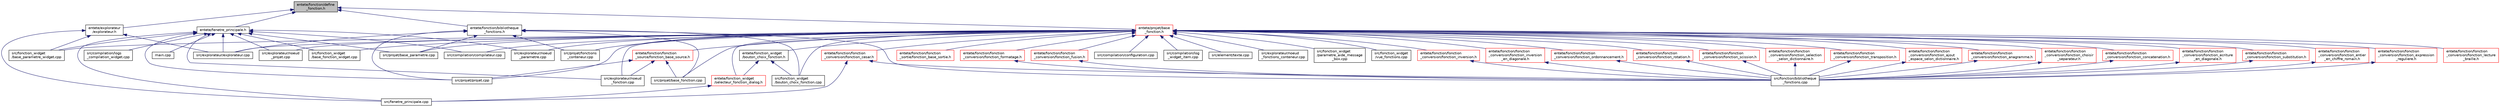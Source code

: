 digraph "entete/fonction/define_fonction.h"
{
  edge [fontname="Helvetica",fontsize="10",labelfontname="Helvetica",labelfontsize="10"];
  node [fontname="Helvetica",fontsize="10",shape=record];
  Node1 [label="entete/fonction/define\l_fonction.h",height=0.2,width=0.4,color="black", fillcolor="grey75", style="filled", fontcolor="black"];
  Node1 -> Node2 [dir="back",color="midnightblue",fontsize="10",style="solid",fontname="Helvetica"];
  Node2 [label="entete/explorateur\l/explorateur.h",height=0.2,width=0.4,color="black", fillcolor="white", style="filled",URL="$explorateur_8h.html",tooltip="Fichier de déclaration de la classe explorateur. "];
  Node2 -> Node3 [dir="back",color="midnightblue",fontsize="10",style="solid",fontname="Helvetica"];
  Node3 [label="src/explorateur/explorateur.cpp",height=0.2,width=0.4,color="black", fillcolor="white", style="filled",URL="$explorateur_8cpp.html",tooltip="Fichier d&#39;implémentation de la classe explorateur. "];
  Node2 -> Node4 [dir="back",color="midnightblue",fontsize="10",style="solid",fontname="Helvetica"];
  Node4 [label="src/fenetre_principale.cpp",height=0.2,width=0.4,color="black", fillcolor="white", style="filled",URL="$fenetre__principale_8cpp.html",tooltip="Fichier d&#39;implémentation de la classe fenetre_principale. "];
  Node2 -> Node5 [dir="back",color="midnightblue",fontsize="10",style="solid",fontname="Helvetica"];
  Node5 [label="src/fonction_widget\l/base_parametre_widget.cpp",height=0.2,width=0.4,color="black", fillcolor="white", style="filled",URL="$base__parametre__widget_8cpp.html",tooltip="Fichier d&#39;implémentation de la classe base_parametre_widget. "];
  Node1 -> Node6 [dir="back",color="midnightblue",fontsize="10",style="solid",fontname="Helvetica"];
  Node6 [label="entete/fenetre_principale.h",height=0.2,width=0.4,color="black", fillcolor="white", style="filled",URL="$fenetre__principale_8h.html",tooltip="Fichier de déclaration de la classe fenetre_principale. "];
  Node6 -> Node7 [dir="back",color="midnightblue",fontsize="10",style="solid",fontname="Helvetica"];
  Node7 [label="main.cpp",height=0.2,width=0.4,color="black", fillcolor="white", style="filled",URL="$main_8cpp.html",tooltip="Fichier principal de l&#39;application Emgine. "];
  Node6 -> Node8 [dir="back",color="midnightblue",fontsize="10",style="solid",fontname="Helvetica"];
  Node8 [label="src/compilation/compilateur.cpp",height=0.2,width=0.4,color="black", fillcolor="white", style="filled",URL="$compilateur_8cpp.html",tooltip="Fichier d&#39;implémentation de la classe compilateur. "];
  Node6 -> Node9 [dir="back",color="midnightblue",fontsize="10",style="solid",fontname="Helvetica"];
  Node9 [label="src/compilation/logs\l_compilation_widget.cpp",height=0.2,width=0.4,color="black", fillcolor="white", style="filled",URL="$logs__compilation__widget_8cpp.html",tooltip="Fichier d&#39;implémentation de la class logs_compilation_widget. "];
  Node6 -> Node3 [dir="back",color="midnightblue",fontsize="10",style="solid",fontname="Helvetica"];
  Node6 -> Node10 [dir="back",color="midnightblue",fontsize="10",style="solid",fontname="Helvetica"];
  Node10 [label="src/explorateur/noeud\l_fonction.cpp",height=0.2,width=0.4,color="black", fillcolor="white", style="filled",URL="$noeud__fonction_8cpp.html",tooltip="Fichier d&#39;implémentation de la classe noeud_fonction. "];
  Node6 -> Node11 [dir="back",color="midnightblue",fontsize="10",style="solid",fontname="Helvetica"];
  Node11 [label="src/explorateur/noeud\l_parametre.cpp",height=0.2,width=0.4,color="black", fillcolor="white", style="filled",URL="$noeud__parametre_8cpp.html",tooltip="Fichier d&#39;implémentation de la classe noeud_parametre. "];
  Node6 -> Node12 [dir="back",color="midnightblue",fontsize="10",style="solid",fontname="Helvetica"];
  Node12 [label="src/explorateur/noeud\l_projet.cpp",height=0.2,width=0.4,color="black", fillcolor="white", style="filled",URL="$noeud__projet_8cpp.html",tooltip="Fichier d&#39;implémentation de la classe noeud_projet. "];
  Node6 -> Node4 [dir="back",color="midnightblue",fontsize="10",style="solid",fontname="Helvetica"];
  Node6 -> Node13 [dir="back",color="midnightblue",fontsize="10",style="solid",fontname="Helvetica"];
  Node13 [label="src/fonction_widget\l/base_fonction_widget.cpp",height=0.2,width=0.4,color="black", fillcolor="white", style="filled",URL="$base__fonction__widget_8cpp.html",tooltip="Fichier d&#39;implémentation de la classe base_fonction_widget. "];
  Node6 -> Node5 [dir="back",color="midnightblue",fontsize="10",style="solid",fontname="Helvetica"];
  Node6 -> Node14 [dir="back",color="midnightblue",fontsize="10",style="solid",fontname="Helvetica"];
  Node14 [label="src/projet/base_parametre.cpp",height=0.2,width=0.4,color="black", fillcolor="white", style="filled",URL="$base__parametre_8cpp.html",tooltip="Fichier d&#39;implémentation de la classe base_parametre. "];
  Node6 -> Node15 [dir="back",color="midnightblue",fontsize="10",style="solid",fontname="Helvetica"];
  Node15 [label="src/projet/projet.cpp",height=0.2,width=0.4,color="black", fillcolor="white", style="filled",URL="$projet_8cpp.html",tooltip="Fichier d&#39;implémentation de la classe projet. "];
  Node1 -> Node16 [dir="back",color="midnightblue",fontsize="10",style="solid",fontname="Helvetica"];
  Node16 [label="entete/fonction/bibliotheque\l_fonctions.h",height=0.2,width=0.4,color="black", fillcolor="white", style="filled",URL="$bibliotheque__fonctions_8h.html",tooltip="Fichier de déclaration de la classe bibliotheque_fonctions. "];
  Node16 -> Node3 [dir="back",color="midnightblue",fontsize="10",style="solid",fontname="Helvetica"];
  Node16 -> Node17 [dir="back",color="midnightblue",fontsize="10",style="solid",fontname="Helvetica"];
  Node17 [label="src/fonction/bibliotheque\l_fonctions.cpp",height=0.2,width=0.4,color="black", fillcolor="white", style="filled",URL="$bibliotheque__fonctions_8cpp.html",tooltip="Fichier d&#39;implémentation de la classe bibliotheque_fonctions. "];
  Node16 -> Node18 [dir="back",color="midnightblue",fontsize="10",style="solid",fontname="Helvetica"];
  Node18 [label="src/fonction_widget\l/bouton_choix_fonction.cpp",height=0.2,width=0.4,color="black", fillcolor="white", style="filled",URL="$bouton__choix__fonction_8cpp.html",tooltip="Fichier d&#39;implémentation de la classe bouton_choix_fonction. "];
  Node16 -> Node19 [dir="back",color="midnightblue",fontsize="10",style="solid",fontname="Helvetica"];
  Node19 [label="src/projet/base_fonction.cpp",height=0.2,width=0.4,color="black", fillcolor="white", style="filled",URL="$base__fonction_8cpp.html",tooltip="Fichier d&#39;implémentation de la classe base_fonction. "];
  Node16 -> Node14 [dir="back",color="midnightblue",fontsize="10",style="solid",fontname="Helvetica"];
  Node16 -> Node20 [dir="back",color="midnightblue",fontsize="10",style="solid",fontname="Helvetica"];
  Node20 [label="src/projet/fonctions\l_conteneur.cpp",height=0.2,width=0.4,color="black", fillcolor="white", style="filled",URL="$fonctions__conteneur_8cpp.html",tooltip="Fichier d&#39;implémentation de la classe fonctions_conteneur. "];
  Node16 -> Node15 [dir="back",color="midnightblue",fontsize="10",style="solid",fontname="Helvetica"];
  Node1 -> Node21 [dir="back",color="midnightblue",fontsize="10",style="solid",fontname="Helvetica"];
  Node21 [label="entete/projet/base\l_fonction.h",height=0.2,width=0.4,color="red", fillcolor="white", style="filled",URL="$base__fonction_8h.html",tooltip="Déclaration de la classe base_fonction. "];
  Node21 -> Node22 [dir="back",color="midnightblue",fontsize="10",style="solid",fontname="Helvetica"];
  Node22 [label="entete/fonction/fonction\l_conversion/fonction_ajout\l_espace_selon_dictionnaire.h",height=0.2,width=0.4,color="red", fillcolor="white", style="filled",URL="$fonction__ajout__espace__selon__dictionnaire_8h.html",tooltip="Fichier de déclaration de la classe fonction_ajout_espace_selon_dictionnaire. "];
  Node22 -> Node17 [dir="back",color="midnightblue",fontsize="10",style="solid",fontname="Helvetica"];
  Node21 -> Node24 [dir="back",color="midnightblue",fontsize="10",style="solid",fontname="Helvetica"];
  Node24 [label="entete/fonction/fonction\l_conversion/fonction_anagramme.h",height=0.2,width=0.4,color="red", fillcolor="white", style="filled",URL="$fonction__anagramme_8h.html",tooltip="Fichier de déclaration de la classe fonction_anagramme. "];
  Node24 -> Node17 [dir="back",color="midnightblue",fontsize="10",style="solid",fontname="Helvetica"];
  Node21 -> Node26 [dir="back",color="midnightblue",fontsize="10",style="solid",fontname="Helvetica"];
  Node26 [label="entete/fonction/fonction\l_conversion/fonction_cesar.h",height=0.2,width=0.4,color="red", fillcolor="white", style="filled",URL="$fonction__cesar_8h.html",tooltip="Fichier de déclaration de la classe fonction_cesar. "];
  Node26 -> Node4 [dir="back",color="midnightblue",fontsize="10",style="solid",fontname="Helvetica"];
  Node26 -> Node17 [dir="back",color="midnightblue",fontsize="10",style="solid",fontname="Helvetica"];
  Node21 -> Node28 [dir="back",color="midnightblue",fontsize="10",style="solid",fontname="Helvetica"];
  Node28 [label="entete/fonction/fonction\l_conversion/fonction_choisir\l_separateur.h",height=0.2,width=0.4,color="red", fillcolor="white", style="filled",URL="$fonction__choisir__separateur_8h.html",tooltip="Fichier de déclaration de la classe fonction_choisir_separateur. "];
  Node28 -> Node17 [dir="back",color="midnightblue",fontsize="10",style="solid",fontname="Helvetica"];
  Node21 -> Node30 [dir="back",color="midnightblue",fontsize="10",style="solid",fontname="Helvetica"];
  Node30 [label="entete/fonction/fonction\l_conversion/fonction_concatenation.h",height=0.2,width=0.4,color="red", fillcolor="white", style="filled",URL="$fonction__concatenation_8h.html",tooltip="Fichier de déclaration de la classe fonction_concatenation. "];
  Node30 -> Node17 [dir="back",color="midnightblue",fontsize="10",style="solid",fontname="Helvetica"];
  Node21 -> Node32 [dir="back",color="midnightblue",fontsize="10",style="solid",fontname="Helvetica"];
  Node32 [label="entete/fonction/fonction\l_conversion/fonction_ecriture\l_en_diagonale.h",height=0.2,width=0.4,color="red", fillcolor="white", style="filled",URL="$fonction__ecriture__en__diagonale_8h.html",tooltip="Fichier de déclaration de la classe fonction_ecriture_en_diagonale. "];
  Node32 -> Node17 [dir="back",color="midnightblue",fontsize="10",style="solid",fontname="Helvetica"];
  Node21 -> Node34 [dir="back",color="midnightblue",fontsize="10",style="solid",fontname="Helvetica"];
  Node34 [label="entete/fonction/fonction\l_conversion/fonction_substitution.h",height=0.2,width=0.4,color="red", fillcolor="white", style="filled",URL="$fonction__substitution_8h.html",tooltip="Fichier de déclaration de la classe fonction_substitution. "];
  Node34 -> Node17 [dir="back",color="midnightblue",fontsize="10",style="solid",fontname="Helvetica"];
  Node21 -> Node40 [dir="back",color="midnightblue",fontsize="10",style="solid",fontname="Helvetica"];
  Node40 [label="entete/fonction/fonction\l_conversion/fonction_entier\l_en_chiffre_romain.h",height=0.2,width=0.4,color="red", fillcolor="white", style="filled",URL="$fonction__entier__en__chiffre__romain_8h.html",tooltip="Fichier de déclaration de la classe fonction_entier_en_chiffre_romain. "];
  Node40 -> Node17 [dir="back",color="midnightblue",fontsize="10",style="solid",fontname="Helvetica"];
  Node21 -> Node42 [dir="back",color="midnightblue",fontsize="10",style="solid",fontname="Helvetica"];
  Node42 [label="entete/fonction/fonction\l_conversion/fonction_expression\l_reguliere.h",height=0.2,width=0.4,color="red", fillcolor="white", style="filled",URL="$fonction__expression__reguliere_8h.html",tooltip="Fichier de déclaration de la classe fonction_expression_reguliere. "];
  Node42 -> Node17 [dir="back",color="midnightblue",fontsize="10",style="solid",fontname="Helvetica"];
  Node21 -> Node44 [dir="back",color="midnightblue",fontsize="10",style="solid",fontname="Helvetica"];
  Node44 [label="entete/fonction/fonction\l_conversion/fonction_formatage.h",height=0.2,width=0.4,color="red", fillcolor="white", style="filled",URL="$fonction__formatage_8h.html",tooltip="Fichier de déclaration de la classe fonction_formatage. "];
  Node44 -> Node17 [dir="back",color="midnightblue",fontsize="10",style="solid",fontname="Helvetica"];
  Node21 -> Node46 [dir="back",color="midnightblue",fontsize="10",style="solid",fontname="Helvetica"];
  Node46 [label="entete/fonction/fonction\l_conversion/fonction_fusion.h",height=0.2,width=0.4,color="red", fillcolor="white", style="filled",URL="$fonction__fusion_8h.html",tooltip="Fichier de déclaration de la classe fonction_fusion. "];
  Node46 -> Node17 [dir="back",color="midnightblue",fontsize="10",style="solid",fontname="Helvetica"];
  Node21 -> Node48 [dir="back",color="midnightblue",fontsize="10",style="solid",fontname="Helvetica"];
  Node48 [label="entete/fonction/fonction\l_conversion/fonction_inversion.h",height=0.2,width=0.4,color="red", fillcolor="white", style="filled",URL="$fonction__inversion_8h.html",tooltip="Fichier de déclaration de la classe fonction_inversion. "];
  Node48 -> Node17 [dir="back",color="midnightblue",fontsize="10",style="solid",fontname="Helvetica"];
  Node21 -> Node50 [dir="back",color="midnightblue",fontsize="10",style="solid",fontname="Helvetica"];
  Node50 [label="entete/fonction/fonction\l_conversion/fonction_inversion\l_en_diagonale.h",height=0.2,width=0.4,color="red", fillcolor="white", style="filled",URL="$fonction__inversion__en__diagonale_8h.html",tooltip="Fichier de déclaration de la classe fonction_inversion_en_diagonale. "];
  Node50 -> Node17 [dir="back",color="midnightblue",fontsize="10",style="solid",fontname="Helvetica"];
  Node21 -> Node52 [dir="back",color="midnightblue",fontsize="10",style="solid",fontname="Helvetica"];
  Node52 [label="entete/fonction/fonction\l_conversion/fonction_lecture\l_braille.h",height=0.2,width=0.4,color="red", fillcolor="white", style="filled",URL="$fonction__lecture__braille_8h.html",tooltip="Fichier de déclaration de la classe fonction_lecture_braille. "];
  Node21 -> Node54 [dir="back",color="midnightblue",fontsize="10",style="solid",fontname="Helvetica"];
  Node54 [label="entete/fonction/fonction\l_conversion/fonction_ordonnancement.h",height=0.2,width=0.4,color="red", fillcolor="white", style="filled",URL="$fonction__ordonnancement_8h.html",tooltip="Fichier de déclaration de la classe fonction_ordonnancement. "];
  Node54 -> Node17 [dir="back",color="midnightblue",fontsize="10",style="solid",fontname="Helvetica"];
  Node21 -> Node56 [dir="back",color="midnightblue",fontsize="10",style="solid",fontname="Helvetica"];
  Node56 [label="entete/fonction/fonction\l_conversion/fonction_rotation.h",height=0.2,width=0.4,color="red", fillcolor="white", style="filled",URL="$fonction__rotation_8h.html",tooltip="Fichier de déclaration de la classe fonction_rotation. "];
  Node56 -> Node17 [dir="back",color="midnightblue",fontsize="10",style="solid",fontname="Helvetica"];
  Node21 -> Node58 [dir="back",color="midnightblue",fontsize="10",style="solid",fontname="Helvetica"];
  Node58 [label="entete/fonction/fonction\l_conversion/fonction_scission.h",height=0.2,width=0.4,color="red", fillcolor="white", style="filled",URL="$fonction__scission_8h.html",tooltip="Fichier de déclaration de la classe fonction_scission. "];
  Node58 -> Node17 [dir="back",color="midnightblue",fontsize="10",style="solid",fontname="Helvetica"];
  Node21 -> Node60 [dir="back",color="midnightblue",fontsize="10",style="solid",fontname="Helvetica"];
  Node60 [label="entete/fonction/fonction\l_conversion/fonction_selection\l_selon_dictionnaire.h",height=0.2,width=0.4,color="red", fillcolor="white", style="filled",URL="$fonction__selection__selon__dictionnaire_8h.html",tooltip="Fichier de déclaration de la classe fonction_selection_selon_dictionnaire. "];
  Node60 -> Node17 [dir="back",color="midnightblue",fontsize="10",style="solid",fontname="Helvetica"];
  Node21 -> Node62 [dir="back",color="midnightblue",fontsize="10",style="solid",fontname="Helvetica"];
  Node62 [label="entete/fonction/fonction\l_conversion/fonction_transposition.h",height=0.2,width=0.4,color="red", fillcolor="white", style="filled",URL="$fonction__transposition_8h.html",tooltip="Fichier de déclaration de la classe fonction_transposition. "];
  Node62 -> Node17 [dir="back",color="midnightblue",fontsize="10",style="solid",fontname="Helvetica"];
  Node21 -> Node64 [dir="back",color="midnightblue",fontsize="10",style="solid",fontname="Helvetica"];
  Node64 [label="entete/fonction/fonction\l_sortie/fonction_base_sortie.h",height=0.2,width=0.4,color="red", fillcolor="white", style="filled",URL="$fonction__base__sortie_8h.html",tooltip="Fichier de déclaration de la classe fonction_base_sortie. "];
  Node21 -> Node76 [dir="back",color="midnightblue",fontsize="10",style="solid",fontname="Helvetica"];
  Node76 [label="entete/fonction/fonction\l_source/fonction_base_source.h",height=0.2,width=0.4,color="red", fillcolor="white", style="filled",URL="$fonction__base__source_8h.html",tooltip="Fichier de déclaration de la classe fonction_base_source. "];
  Node76 -> Node10 [dir="back",color="midnightblue",fontsize="10",style="solid",fontname="Helvetica"];
  Node76 -> Node19 [dir="back",color="midnightblue",fontsize="10",style="solid",fontname="Helvetica"];
  Node76 -> Node15 [dir="back",color="midnightblue",fontsize="10",style="solid",fontname="Helvetica"];
  Node21 -> Node104 [dir="back",color="midnightblue",fontsize="10",style="solid",fontname="Helvetica"];
  Node104 [label="entete/fonction_widget\l/bouton_choix_fonction.h",height=0.2,width=0.4,color="black", fillcolor="white", style="filled",URL="$bouton__choix__fonction_8h.html",tooltip="Fichier d de la classe bouton_choix_fonction. "];
  Node104 -> Node105 [dir="back",color="midnightblue",fontsize="10",style="solid",fontname="Helvetica"];
  Node105 [label="entete/fonction_widget\l/selecteur_fonction_dialog.h",height=0.2,width=0.4,color="red", fillcolor="white", style="filled",URL="$selecteur__fonction__dialog_8h.html",tooltip="Fichier de déclaration de la classe selecteur_fonction_dialog. "];
  Node105 -> Node4 [dir="back",color="midnightblue",fontsize="10",style="solid",fontname="Helvetica"];
  Node104 -> Node18 [dir="back",color="midnightblue",fontsize="10",style="solid",fontname="Helvetica"];
  Node21 -> Node105 [dir="back",color="midnightblue",fontsize="10",style="solid",fontname="Helvetica"];
  Node21 -> Node8 [dir="back",color="midnightblue",fontsize="10",style="solid",fontname="Helvetica"];
  Node21 -> Node107 [dir="back",color="midnightblue",fontsize="10",style="solid",fontname="Helvetica"];
  Node107 [label="src/compilation/configuration.cpp",height=0.2,width=0.4,color="black", fillcolor="white", style="filled",URL="$configuration_8cpp.html",tooltip="Fichier d&#39;implémentation de la class configuration. "];
  Node21 -> Node108 [dir="back",color="midnightblue",fontsize="10",style="solid",fontname="Helvetica"];
  Node108 [label="src/compilation/log\l_widget_item.cpp",height=0.2,width=0.4,color="black", fillcolor="white", style="filled",URL="$log__widget__item_8cpp.html",tooltip="Fichier d&#39;implémentation de la classe log_widget_item. "];
  Node21 -> Node109 [dir="back",color="midnightblue",fontsize="10",style="solid",fontname="Helvetica"];
  Node109 [label="src/element/texte.cpp",height=0.2,width=0.4,color="black", fillcolor="white", style="filled",URL="$texte_8cpp.html",tooltip="Fichier d&#39;implémentation de la classe texte. "];
  Node21 -> Node3 [dir="back",color="midnightblue",fontsize="10",style="solid",fontname="Helvetica"];
  Node21 -> Node10 [dir="back",color="midnightblue",fontsize="10",style="solid",fontname="Helvetica"];
  Node21 -> Node110 [dir="back",color="midnightblue",fontsize="10",style="solid",fontname="Helvetica"];
  Node110 [label="src/explorateur/noeud\l_fonctions_conteneur.cpp",height=0.2,width=0.4,color="black", fillcolor="white", style="filled",URL="$noeud__fonctions__conteneur_8cpp.html",tooltip="Fichier d&#39;implémentation de la class noeud_fonctions_conteneur. "];
  Node21 -> Node11 [dir="back",color="midnightblue",fontsize="10",style="solid",fontname="Helvetica"];
  Node21 -> Node12 [dir="back",color="midnightblue",fontsize="10",style="solid",fontname="Helvetica"];
  Node21 -> Node13 [dir="back",color="midnightblue",fontsize="10",style="solid",fontname="Helvetica"];
  Node21 -> Node5 [dir="back",color="midnightblue",fontsize="10",style="solid",fontname="Helvetica"];
  Node21 -> Node18 [dir="back",color="midnightblue",fontsize="10",style="solid",fontname="Helvetica"];
  Node21 -> Node111 [dir="back",color="midnightblue",fontsize="10",style="solid",fontname="Helvetica"];
  Node111 [label="src/fonction_widget\l/parametre_aide_message\l_box.cpp",height=0.2,width=0.4,color="black", fillcolor="white", style="filled",URL="$parametre__aide__message__box_8cpp.html",tooltip="Fichier d&#39;implémentation de la classe parametre_aide_message_box. "];
  Node21 -> Node112 [dir="back",color="midnightblue",fontsize="10",style="solid",fontname="Helvetica"];
  Node112 [label="src/fonction_widget\l/vue_fonctions.cpp",height=0.2,width=0.4,color="black", fillcolor="white", style="filled",URL="$vue__fonctions_8cpp.html",tooltip="Fichier d&#39;implémentation de la classe vue_fonctions. "];
  Node21 -> Node19 [dir="back",color="midnightblue",fontsize="10",style="solid",fontname="Helvetica"];
  Node21 -> Node14 [dir="back",color="midnightblue",fontsize="10",style="solid",fontname="Helvetica"];
  Node21 -> Node20 [dir="back",color="midnightblue",fontsize="10",style="solid",fontname="Helvetica"];
  Node21 -> Node15 [dir="back",color="midnightblue",fontsize="10",style="solid",fontname="Helvetica"];
}
